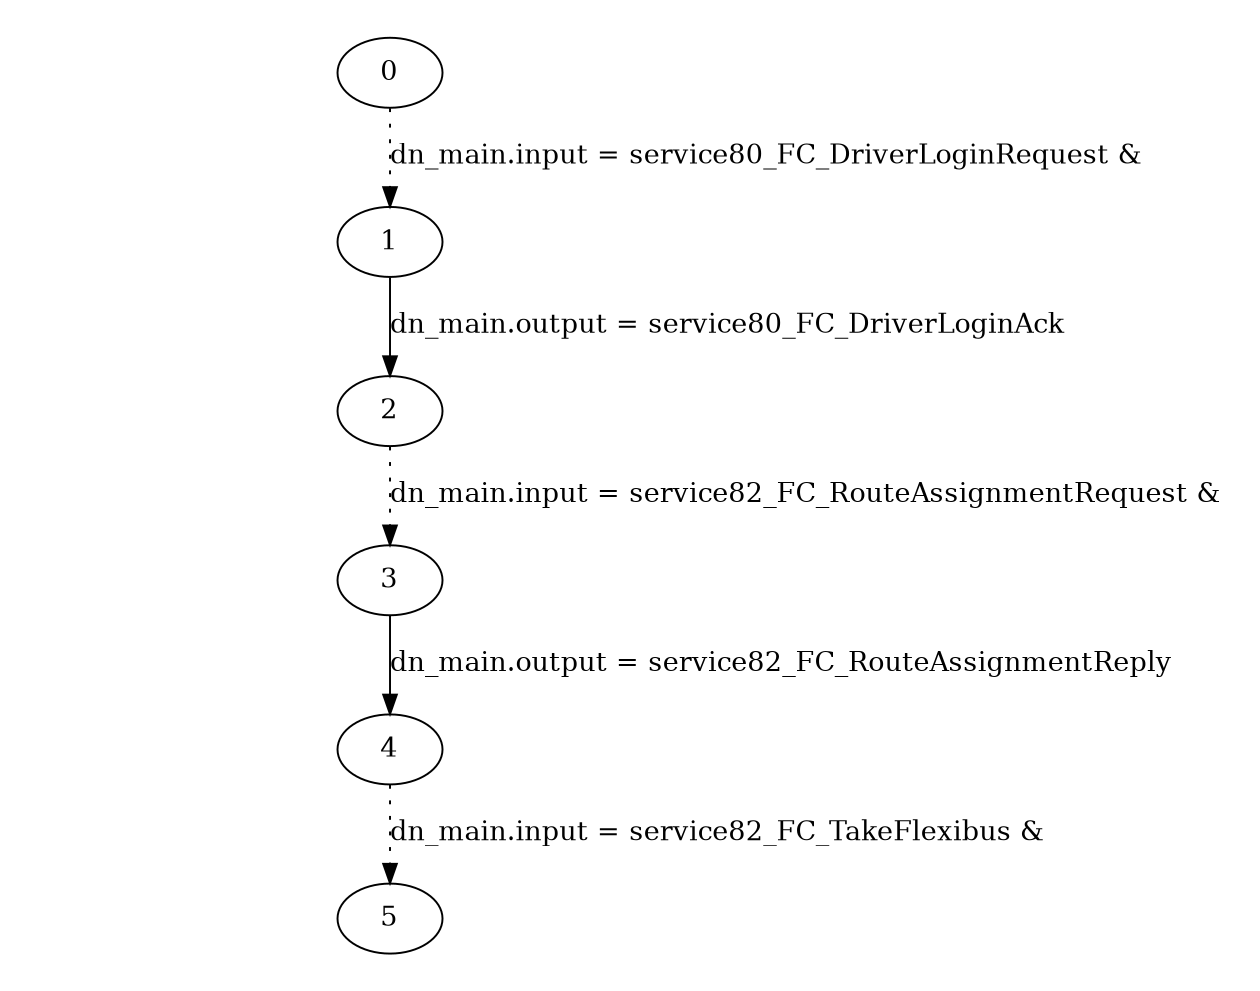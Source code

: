 digraph plan_fsm {
ratio="1.3";
margin="0.2";
size="8.0,11.4";
"0" -> "1" [style=dotted label="dn_main.input = service80_FC_DriverLoginRequest &\n"]
"1" -> "2" [label="dn_main.output = service80_FC_DriverLoginAck"]
"2" -> "3" [style=dotted label="dn_main.input = service82_FC_RouteAssignmentRequest &\n"]
"3" -> "4" [label="dn_main.output = service82_FC_RouteAssignmentReply"]
"4" -> "5" [style=dotted label="dn_main.input = service82_FC_TakeFlexibus &\n"]
}


